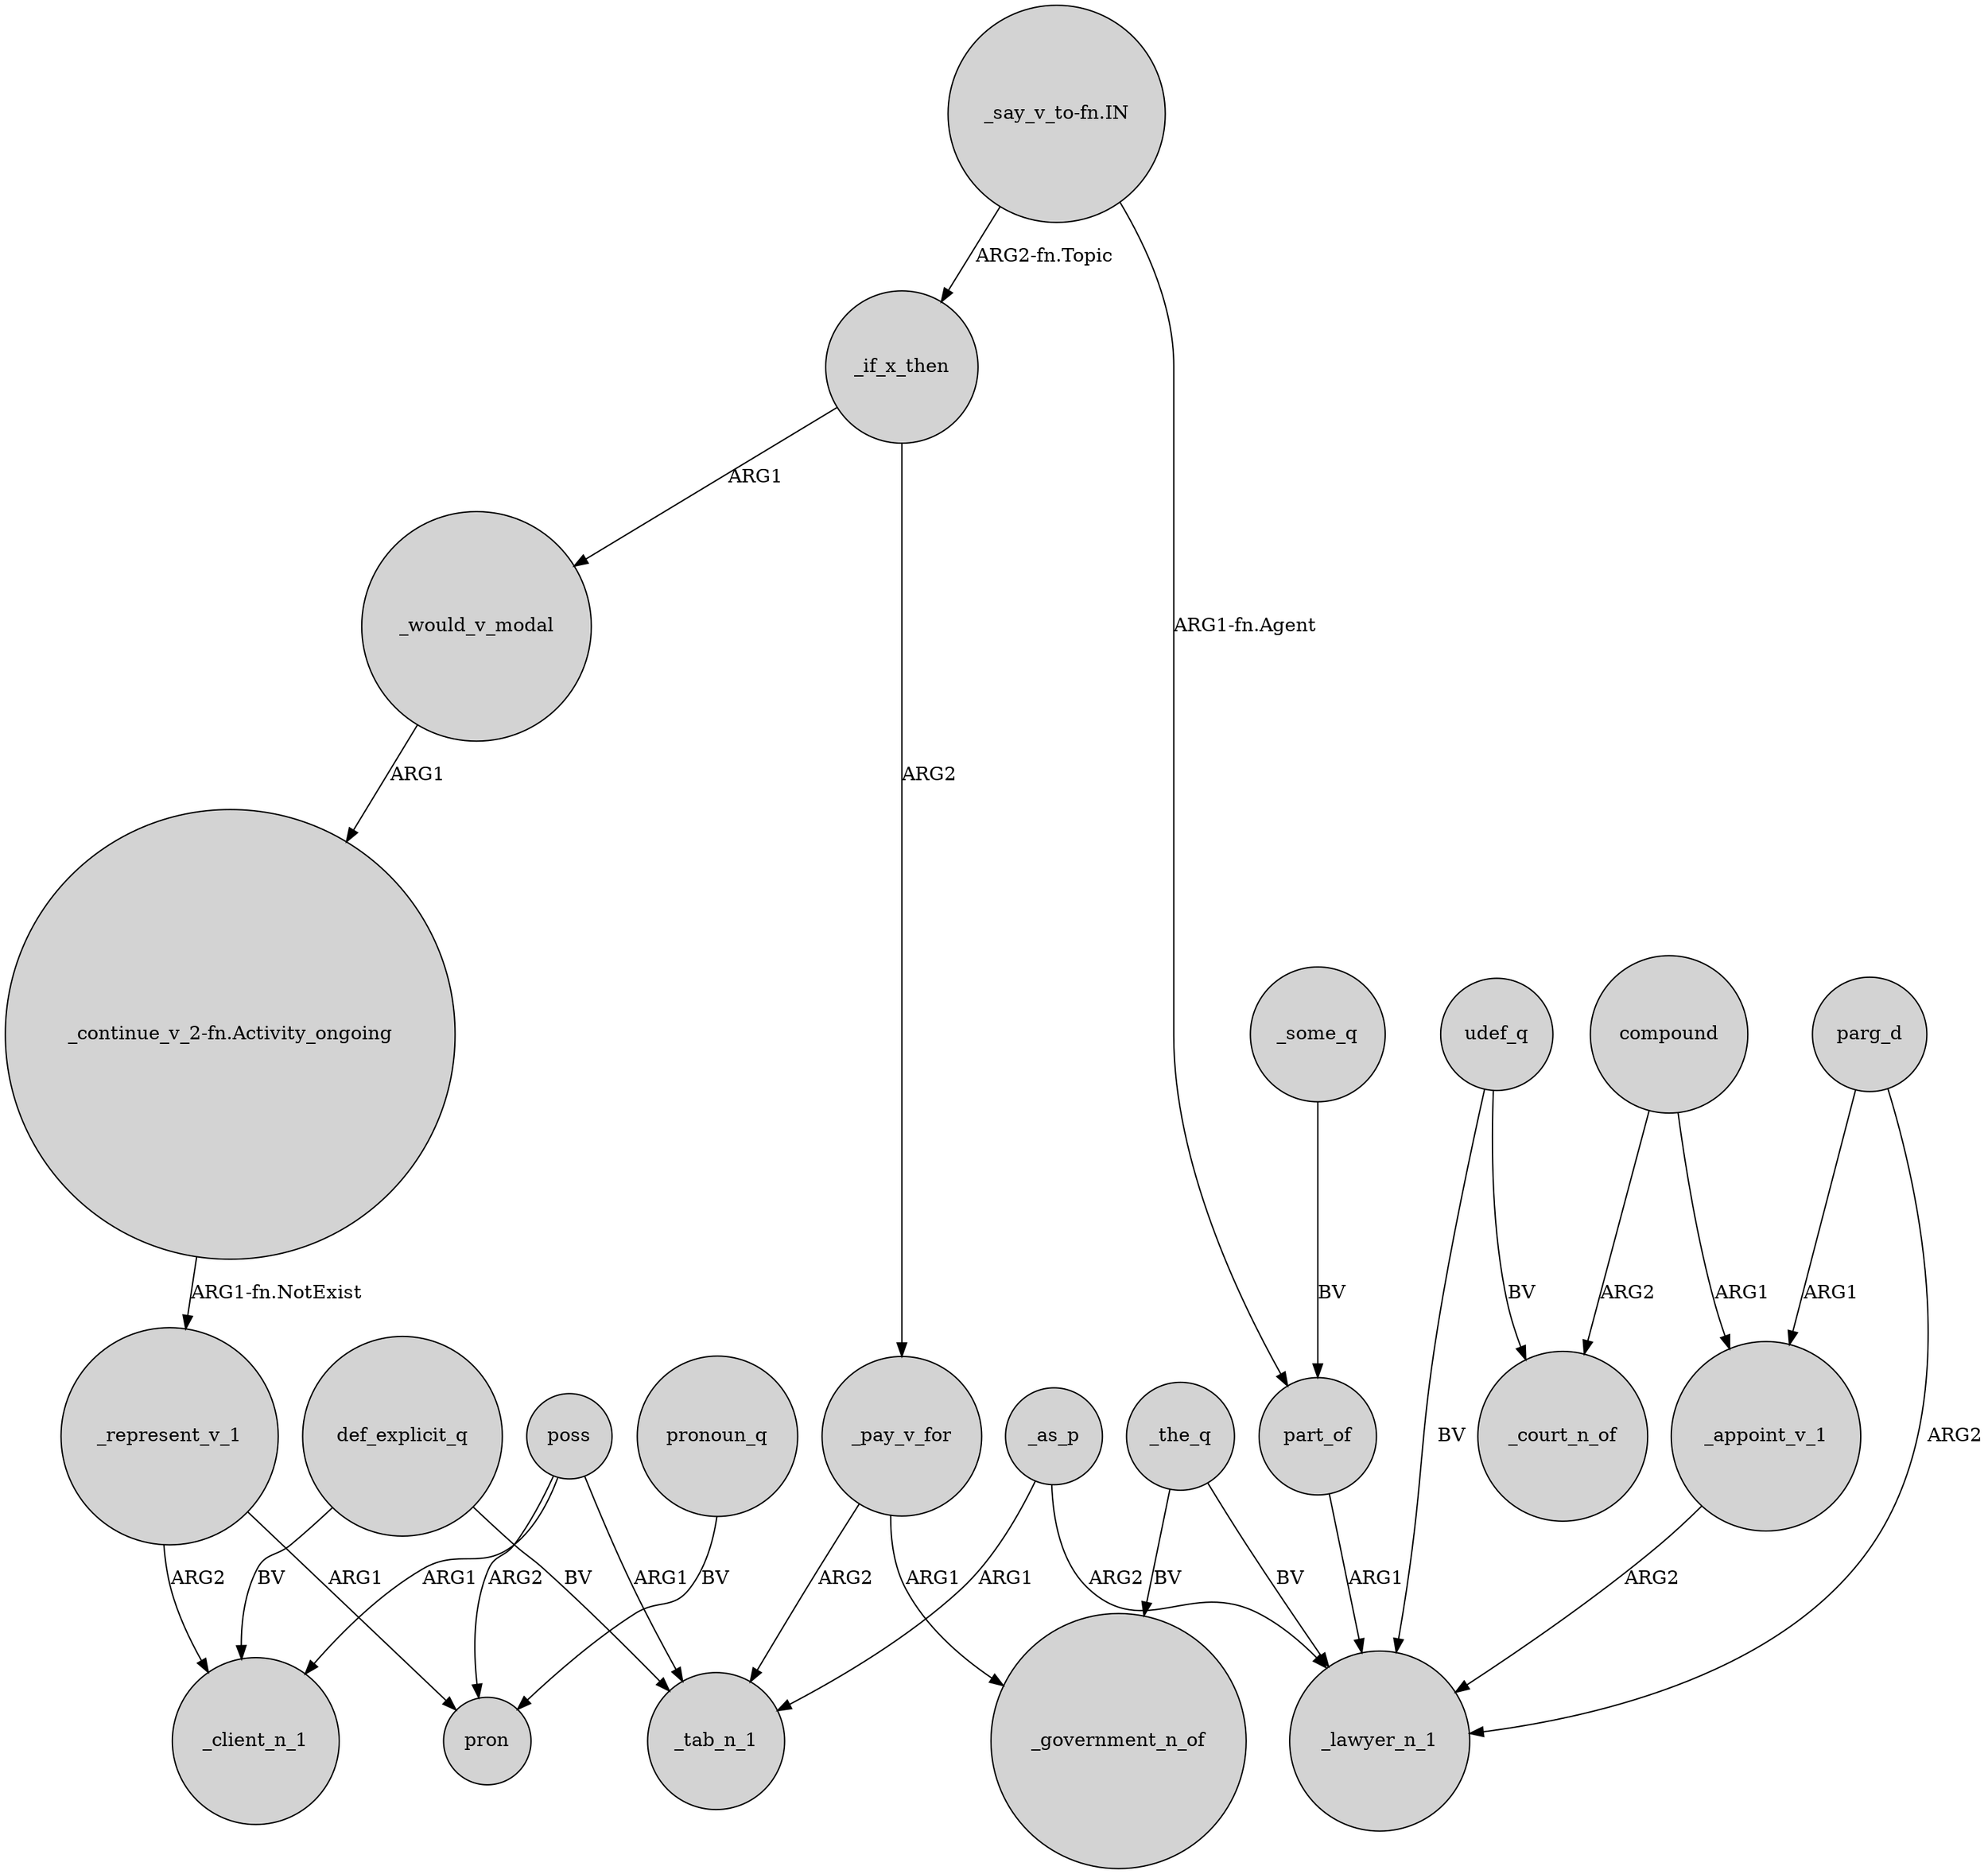 digraph {
	node [shape=circle style=filled]
	_represent_v_1 -> _client_n_1 [label=ARG2]
	def_explicit_q -> _client_n_1 [label=BV]
	_represent_v_1 -> pron [label=ARG1]
	"_say_v_to-fn.IN" -> _if_x_then [label="ARG2-fn.Topic"]
	_the_q -> _lawyer_n_1 [label=BV]
	poss -> pron [label=ARG2]
	compound -> _appoint_v_1 [label=ARG1]
	part_of -> _lawyer_n_1 [label=ARG1]
	_as_p -> _lawyer_n_1 [label=ARG2]
	udef_q -> _court_n_of [label=BV]
	parg_d -> _lawyer_n_1 [label=ARG2]
	_appoint_v_1 -> _lawyer_n_1 [label=ARG2]
	"_say_v_to-fn.IN" -> part_of [label="ARG1-fn.Agent"]
	"_continue_v_2-fn.Activity_ongoing" -> _represent_v_1 [label="ARG1-fn.NotExist"]
	_some_q -> part_of [label=BV]
	pronoun_q -> pron [label=BV]
	def_explicit_q -> _tab_n_1 [label=BV]
	_pay_v_for -> _government_n_of [label=ARG1]
	parg_d -> _appoint_v_1 [label=ARG1]
	poss -> _tab_n_1 [label=ARG1]
	udef_q -> _lawyer_n_1 [label=BV]
	_would_v_modal -> "_continue_v_2-fn.Activity_ongoing" [label=ARG1]
	compound -> _court_n_of [label=ARG2]
	_if_x_then -> _pay_v_for [label=ARG2]
	_the_q -> _government_n_of [label=BV]
	_if_x_then -> _would_v_modal [label=ARG1]
	_pay_v_for -> _tab_n_1 [label=ARG2]
	_as_p -> _tab_n_1 [label=ARG1]
	poss -> _client_n_1 [label=ARG1]
}

